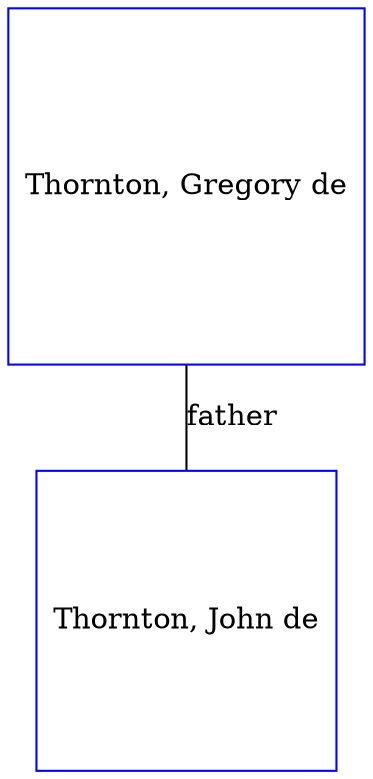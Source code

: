 digraph D {
    edge [dir=none];    node [shape=box];    "007766"   [label="Thornton, John de", shape=box, regular=1, color="blue"] ;
"007765"   [label="Thornton, Gregory de", shape=box, regular=1, color="blue"] ;
007765->007766 [label="father",arrowsize=0.0]; 
}